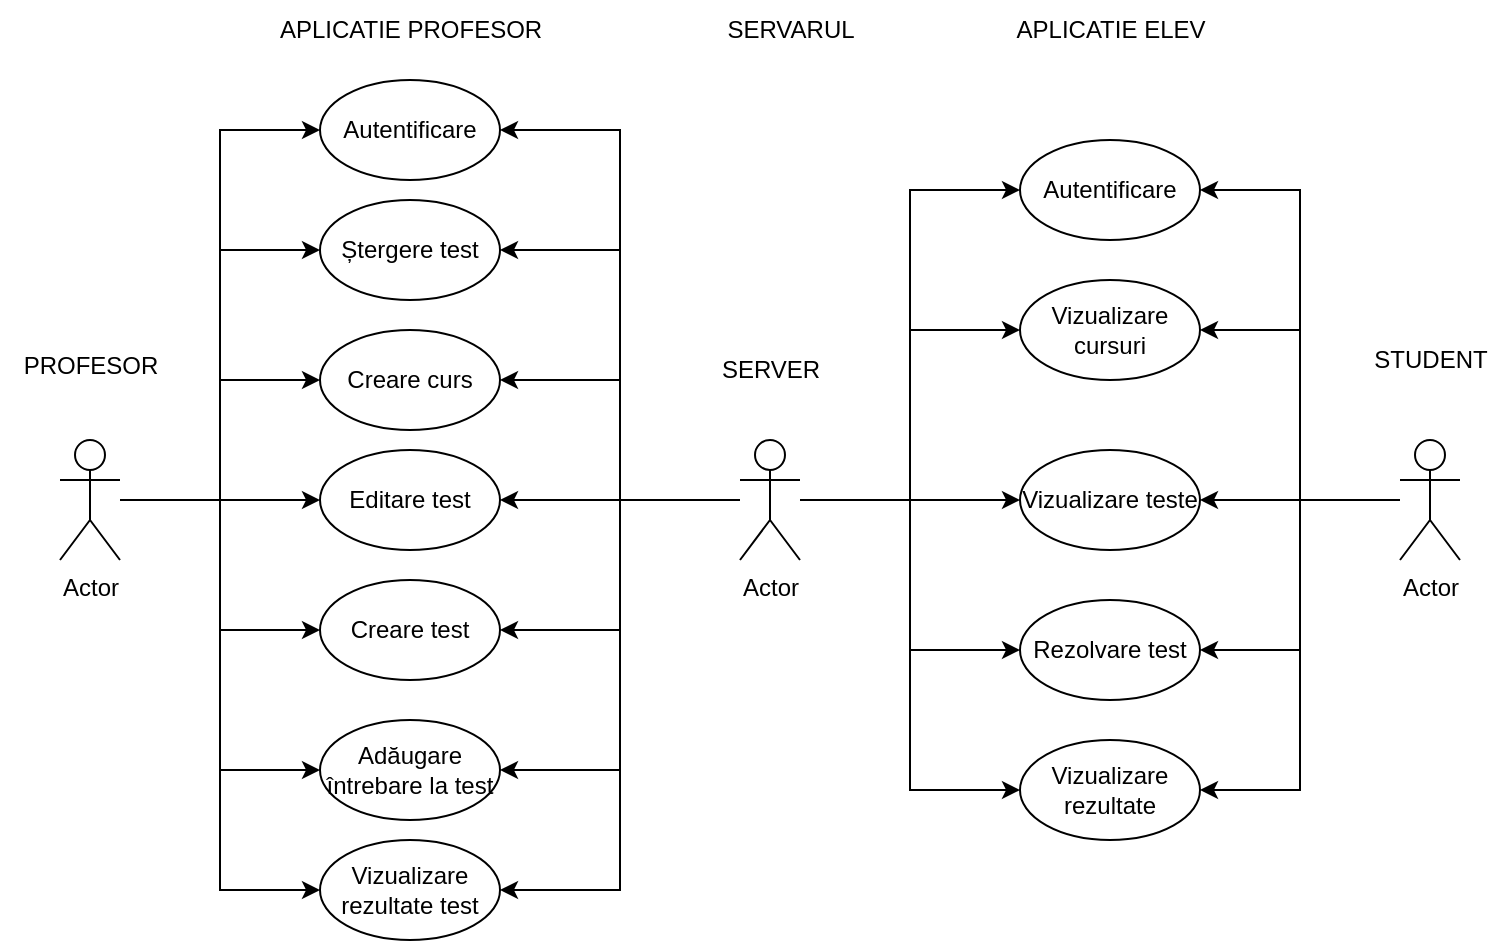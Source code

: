 <mxfile version="21.1.0" type="device">
  <diagram name="Page-1" id="2ca16b54-16f6-2749-3443-fa8db7711227">
    <mxGraphModel dx="1902" dy="558" grid="1" gridSize="10" guides="1" tooltips="1" connect="1" arrows="1" fold="1" page="0" pageScale="1" pageWidth="1100" pageHeight="850" background="none" math="0" shadow="0">
      <root>
        <mxCell id="0" />
        <mxCell id="1" parent="0" />
        <mxCell id="2sXb2ntrMHZdO7eoZhYg-17" style="edgeStyle=orthogonalEdgeStyle;rounded=0;orthogonalLoop=1;jettySize=auto;html=1;entryX=0;entryY=0.5;entryDx=0;entryDy=0;" edge="1" parent="1" source="2sXb2ntrMHZdO7eoZhYg-1" target="2sXb2ntrMHZdO7eoZhYg-10">
          <mxGeometry relative="1" as="geometry">
            <Array as="points">
              <mxPoint x="40" y="520" />
              <mxPoint x="40" y="335" />
            </Array>
          </mxGeometry>
        </mxCell>
        <mxCell id="2sXb2ntrMHZdO7eoZhYg-18" style="edgeStyle=orthogonalEdgeStyle;rounded=0;orthogonalLoop=1;jettySize=auto;html=1;entryX=0;entryY=0.5;entryDx=0;entryDy=0;" edge="1" parent="1" source="2sXb2ntrMHZdO7eoZhYg-1" target="2sXb2ntrMHZdO7eoZhYg-11">
          <mxGeometry relative="1" as="geometry" />
        </mxCell>
        <mxCell id="2sXb2ntrMHZdO7eoZhYg-20" style="edgeStyle=orthogonalEdgeStyle;rounded=0;orthogonalLoop=1;jettySize=auto;html=1;entryX=0;entryY=0.5;entryDx=0;entryDy=0;" edge="1" parent="1" source="2sXb2ntrMHZdO7eoZhYg-1" target="2sXb2ntrMHZdO7eoZhYg-14">
          <mxGeometry relative="1" as="geometry" />
        </mxCell>
        <mxCell id="2sXb2ntrMHZdO7eoZhYg-21" style="edgeStyle=orthogonalEdgeStyle;rounded=0;orthogonalLoop=1;jettySize=auto;html=1;entryX=0;entryY=0.5;entryDx=0;entryDy=0;" edge="1" parent="1" source="2sXb2ntrMHZdO7eoZhYg-1" target="2sXb2ntrMHZdO7eoZhYg-13">
          <mxGeometry relative="1" as="geometry" />
        </mxCell>
        <mxCell id="2sXb2ntrMHZdO7eoZhYg-22" style="edgeStyle=orthogonalEdgeStyle;rounded=0;orthogonalLoop=1;jettySize=auto;html=1;entryX=0;entryY=0.5;entryDx=0;entryDy=0;" edge="1" parent="1" source="2sXb2ntrMHZdO7eoZhYg-1" target="2sXb2ntrMHZdO7eoZhYg-12">
          <mxGeometry relative="1" as="geometry" />
        </mxCell>
        <mxCell id="2sXb2ntrMHZdO7eoZhYg-25" style="edgeStyle=orthogonalEdgeStyle;rounded=0;orthogonalLoop=1;jettySize=auto;html=1;entryX=0;entryY=0.5;entryDx=0;entryDy=0;" edge="1" parent="1" source="2sXb2ntrMHZdO7eoZhYg-1" target="2sXb2ntrMHZdO7eoZhYg-23">
          <mxGeometry relative="1" as="geometry" />
        </mxCell>
        <mxCell id="2sXb2ntrMHZdO7eoZhYg-27" style="edgeStyle=orthogonalEdgeStyle;rounded=0;orthogonalLoop=1;jettySize=auto;html=1;entryX=0;entryY=0.5;entryDx=0;entryDy=0;" edge="1" parent="1" source="2sXb2ntrMHZdO7eoZhYg-1" target="2sXb2ntrMHZdO7eoZhYg-26">
          <mxGeometry relative="1" as="geometry" />
        </mxCell>
        <mxCell id="2sXb2ntrMHZdO7eoZhYg-1" value="Actor" style="shape=umlActor;verticalLabelPosition=bottom;verticalAlign=top;html=1;outlineConnect=0;" vertex="1" parent="1">
          <mxGeometry x="-40" y="490" width="30" height="60" as="geometry" />
        </mxCell>
        <mxCell id="2sXb2ntrMHZdO7eoZhYg-7" value="&lt;div&gt;PROFESOR&lt;/div&gt;&lt;div&gt;&lt;br&gt;&lt;/div&gt;" style="text;html=1;align=center;verticalAlign=middle;resizable=0;points=[];autosize=1;strokeColor=none;fillColor=none;" vertex="1" parent="1">
          <mxGeometry x="-70" y="440" width="90" height="40" as="geometry" />
        </mxCell>
        <mxCell id="2sXb2ntrMHZdO7eoZhYg-10" value="Autentificare" style="ellipse;whiteSpace=wrap;html=1;" vertex="1" parent="1">
          <mxGeometry x="90" y="310" width="90" height="50" as="geometry" />
        </mxCell>
        <mxCell id="2sXb2ntrMHZdO7eoZhYg-11" value="Creare curs" style="ellipse;whiteSpace=wrap;html=1;" vertex="1" parent="1">
          <mxGeometry x="90" y="435" width="90" height="50" as="geometry" />
        </mxCell>
        <mxCell id="2sXb2ntrMHZdO7eoZhYg-12" value="Creare test" style="ellipse;whiteSpace=wrap;html=1;" vertex="1" parent="1">
          <mxGeometry x="90" y="560" width="90" height="50" as="geometry" />
        </mxCell>
        <mxCell id="2sXb2ntrMHZdO7eoZhYg-13" value="Vizualizare rezultate test" style="ellipse;whiteSpace=wrap;html=1;" vertex="1" parent="1">
          <mxGeometry x="90" y="690" width="90" height="50" as="geometry" />
        </mxCell>
        <mxCell id="2sXb2ntrMHZdO7eoZhYg-14" value="Adăugare întrebare la test" style="ellipse;whiteSpace=wrap;html=1;" vertex="1" parent="1">
          <mxGeometry x="90" y="630" width="90" height="50" as="geometry" />
        </mxCell>
        <mxCell id="2sXb2ntrMHZdO7eoZhYg-23" value="Editare test" style="ellipse;whiteSpace=wrap;html=1;" vertex="1" parent="1">
          <mxGeometry x="90" y="495" width="90" height="50" as="geometry" />
        </mxCell>
        <mxCell id="2sXb2ntrMHZdO7eoZhYg-26" value="Ștergere test" style="ellipse;whiteSpace=wrap;html=1;" vertex="1" parent="1">
          <mxGeometry x="90" y="370" width="90" height="50" as="geometry" />
        </mxCell>
        <mxCell id="2sXb2ntrMHZdO7eoZhYg-42" style="edgeStyle=orthogonalEdgeStyle;rounded=0;orthogonalLoop=1;jettySize=auto;html=1;entryX=1;entryY=0.5;entryDx=0;entryDy=0;" edge="1" parent="1" source="2sXb2ntrMHZdO7eoZhYg-28" target="2sXb2ntrMHZdO7eoZhYg-10">
          <mxGeometry relative="1" as="geometry" />
        </mxCell>
        <mxCell id="2sXb2ntrMHZdO7eoZhYg-43" style="edgeStyle=orthogonalEdgeStyle;rounded=0;orthogonalLoop=1;jettySize=auto;html=1;entryX=1;entryY=0.5;entryDx=0;entryDy=0;" edge="1" parent="1" source="2sXb2ntrMHZdO7eoZhYg-28" target="2sXb2ntrMHZdO7eoZhYg-26">
          <mxGeometry relative="1" as="geometry" />
        </mxCell>
        <mxCell id="2sXb2ntrMHZdO7eoZhYg-46" style="edgeStyle=orthogonalEdgeStyle;rounded=0;orthogonalLoop=1;jettySize=auto;html=1;entryX=1;entryY=0.5;entryDx=0;entryDy=0;" edge="1" parent="1" source="2sXb2ntrMHZdO7eoZhYg-28" target="2sXb2ntrMHZdO7eoZhYg-12">
          <mxGeometry relative="1" as="geometry" />
        </mxCell>
        <mxCell id="2sXb2ntrMHZdO7eoZhYg-47" style="edgeStyle=orthogonalEdgeStyle;rounded=0;orthogonalLoop=1;jettySize=auto;html=1;entryX=1;entryY=0.5;entryDx=0;entryDy=0;" edge="1" parent="1" source="2sXb2ntrMHZdO7eoZhYg-28" target="2sXb2ntrMHZdO7eoZhYg-14">
          <mxGeometry relative="1" as="geometry" />
        </mxCell>
        <mxCell id="2sXb2ntrMHZdO7eoZhYg-48" style="edgeStyle=orthogonalEdgeStyle;rounded=0;orthogonalLoop=1;jettySize=auto;html=1;entryX=1;entryY=0.5;entryDx=0;entryDy=0;" edge="1" parent="1" source="2sXb2ntrMHZdO7eoZhYg-28" target="2sXb2ntrMHZdO7eoZhYg-13">
          <mxGeometry relative="1" as="geometry" />
        </mxCell>
        <mxCell id="2sXb2ntrMHZdO7eoZhYg-50" style="edgeStyle=orthogonalEdgeStyle;rounded=0;orthogonalLoop=1;jettySize=auto;html=1;entryX=1;entryY=0.5;entryDx=0;entryDy=0;" edge="1" parent="1" source="2sXb2ntrMHZdO7eoZhYg-28" target="2sXb2ntrMHZdO7eoZhYg-23">
          <mxGeometry relative="1" as="geometry" />
        </mxCell>
        <mxCell id="2sXb2ntrMHZdO7eoZhYg-51" style="edgeStyle=orthogonalEdgeStyle;rounded=0;orthogonalLoop=1;jettySize=auto;html=1;entryX=1;entryY=0.5;entryDx=0;entryDy=0;" edge="1" parent="1" source="2sXb2ntrMHZdO7eoZhYg-28" target="2sXb2ntrMHZdO7eoZhYg-11">
          <mxGeometry relative="1" as="geometry" />
        </mxCell>
        <mxCell id="2sXb2ntrMHZdO7eoZhYg-52" style="edgeStyle=orthogonalEdgeStyle;rounded=0;orthogonalLoop=1;jettySize=auto;html=1;entryX=0;entryY=0.5;entryDx=0;entryDy=0;" edge="1" parent="1" source="2sXb2ntrMHZdO7eoZhYg-28" target="2sXb2ntrMHZdO7eoZhYg-32">
          <mxGeometry relative="1" as="geometry" />
        </mxCell>
        <mxCell id="2sXb2ntrMHZdO7eoZhYg-53" style="edgeStyle=orthogonalEdgeStyle;rounded=0;orthogonalLoop=1;jettySize=auto;html=1;entryX=0;entryY=0.5;entryDx=0;entryDy=0;" edge="1" parent="1" source="2sXb2ntrMHZdO7eoZhYg-28" target="2sXb2ntrMHZdO7eoZhYg-33">
          <mxGeometry relative="1" as="geometry" />
        </mxCell>
        <mxCell id="2sXb2ntrMHZdO7eoZhYg-54" style="edgeStyle=orthogonalEdgeStyle;rounded=0;orthogonalLoop=1;jettySize=auto;html=1;" edge="1" parent="1" source="2sXb2ntrMHZdO7eoZhYg-28" target="2sXb2ntrMHZdO7eoZhYg-34">
          <mxGeometry relative="1" as="geometry" />
        </mxCell>
        <mxCell id="2sXb2ntrMHZdO7eoZhYg-55" style="edgeStyle=orthogonalEdgeStyle;rounded=0;orthogonalLoop=1;jettySize=auto;html=1;entryX=0;entryY=0.5;entryDx=0;entryDy=0;" edge="1" parent="1" source="2sXb2ntrMHZdO7eoZhYg-28" target="2sXb2ntrMHZdO7eoZhYg-35">
          <mxGeometry relative="1" as="geometry" />
        </mxCell>
        <mxCell id="2sXb2ntrMHZdO7eoZhYg-56" style="edgeStyle=orthogonalEdgeStyle;rounded=0;orthogonalLoop=1;jettySize=auto;html=1;entryX=0;entryY=0.5;entryDx=0;entryDy=0;" edge="1" parent="1" source="2sXb2ntrMHZdO7eoZhYg-28" target="2sXb2ntrMHZdO7eoZhYg-36">
          <mxGeometry relative="1" as="geometry" />
        </mxCell>
        <mxCell id="2sXb2ntrMHZdO7eoZhYg-28" value="Actor" style="shape=umlActor;verticalLabelPosition=bottom;verticalAlign=top;html=1;outlineConnect=0;" vertex="1" parent="1">
          <mxGeometry x="300" y="490" width="30" height="60" as="geometry" />
        </mxCell>
        <mxCell id="2sXb2ntrMHZdO7eoZhYg-29" value="SERVER" style="text;html=1;align=center;verticalAlign=middle;resizable=0;points=[];autosize=1;strokeColor=none;fillColor=none;" vertex="1" parent="1">
          <mxGeometry x="280" y="440" width="70" height="30" as="geometry" />
        </mxCell>
        <mxCell id="2sXb2ntrMHZdO7eoZhYg-37" style="edgeStyle=orthogonalEdgeStyle;rounded=0;orthogonalLoop=1;jettySize=auto;html=1;entryX=1;entryY=0.5;entryDx=0;entryDy=0;" edge="1" parent="1" source="2sXb2ntrMHZdO7eoZhYg-30" target="2sXb2ntrMHZdO7eoZhYg-32">
          <mxGeometry relative="1" as="geometry" />
        </mxCell>
        <mxCell id="2sXb2ntrMHZdO7eoZhYg-38" style="edgeStyle=orthogonalEdgeStyle;rounded=0;orthogonalLoop=1;jettySize=auto;html=1;entryX=1;entryY=0.5;entryDx=0;entryDy=0;" edge="1" parent="1" source="2sXb2ntrMHZdO7eoZhYg-30" target="2sXb2ntrMHZdO7eoZhYg-33">
          <mxGeometry relative="1" as="geometry" />
        </mxCell>
        <mxCell id="2sXb2ntrMHZdO7eoZhYg-39" style="edgeStyle=orthogonalEdgeStyle;rounded=0;orthogonalLoop=1;jettySize=auto;html=1;entryX=1;entryY=0.5;entryDx=0;entryDy=0;" edge="1" parent="1" source="2sXb2ntrMHZdO7eoZhYg-30" target="2sXb2ntrMHZdO7eoZhYg-34">
          <mxGeometry relative="1" as="geometry" />
        </mxCell>
        <mxCell id="2sXb2ntrMHZdO7eoZhYg-40" style="edgeStyle=orthogonalEdgeStyle;rounded=0;orthogonalLoop=1;jettySize=auto;html=1;entryX=1;entryY=0.5;entryDx=0;entryDy=0;" edge="1" parent="1" source="2sXb2ntrMHZdO7eoZhYg-30" target="2sXb2ntrMHZdO7eoZhYg-35">
          <mxGeometry relative="1" as="geometry" />
        </mxCell>
        <mxCell id="2sXb2ntrMHZdO7eoZhYg-41" style="edgeStyle=orthogonalEdgeStyle;rounded=0;orthogonalLoop=1;jettySize=auto;html=1;entryX=1;entryY=0.5;entryDx=0;entryDy=0;" edge="1" parent="1" source="2sXb2ntrMHZdO7eoZhYg-30" target="2sXb2ntrMHZdO7eoZhYg-36">
          <mxGeometry relative="1" as="geometry" />
        </mxCell>
        <mxCell id="2sXb2ntrMHZdO7eoZhYg-30" value="Actor" style="shape=umlActor;verticalLabelPosition=bottom;verticalAlign=top;html=1;outlineConnect=0;" vertex="1" parent="1">
          <mxGeometry x="630" y="490" width="30" height="60" as="geometry" />
        </mxCell>
        <mxCell id="2sXb2ntrMHZdO7eoZhYg-31" value="STUDENT" style="text;html=1;align=center;verticalAlign=middle;resizable=0;points=[];autosize=1;strokeColor=none;fillColor=none;" vertex="1" parent="1">
          <mxGeometry x="605" y="435" width="80" height="30" as="geometry" />
        </mxCell>
        <mxCell id="2sXb2ntrMHZdO7eoZhYg-32" value="Autentificare" style="ellipse;whiteSpace=wrap;html=1;" vertex="1" parent="1">
          <mxGeometry x="440" y="340" width="90" height="50" as="geometry" />
        </mxCell>
        <mxCell id="2sXb2ntrMHZdO7eoZhYg-33" value="Vizualizare cursuri " style="ellipse;whiteSpace=wrap;html=1;" vertex="1" parent="1">
          <mxGeometry x="440" y="410" width="90" height="50" as="geometry" />
        </mxCell>
        <mxCell id="2sXb2ntrMHZdO7eoZhYg-34" value="Vizualizare teste" style="ellipse;whiteSpace=wrap;html=1;" vertex="1" parent="1">
          <mxGeometry x="440" y="495" width="90" height="50" as="geometry" />
        </mxCell>
        <mxCell id="2sXb2ntrMHZdO7eoZhYg-35" value="Rezolvare test" style="ellipse;whiteSpace=wrap;html=1;" vertex="1" parent="1">
          <mxGeometry x="440" y="570" width="90" height="50" as="geometry" />
        </mxCell>
        <mxCell id="2sXb2ntrMHZdO7eoZhYg-36" value="Vizualizare rezultate" style="ellipse;whiteSpace=wrap;html=1;" vertex="1" parent="1">
          <mxGeometry x="440" y="640" width="90" height="50" as="geometry" />
        </mxCell>
        <mxCell id="2sXb2ntrMHZdO7eoZhYg-57" value="&lt;div&gt;APLICATIE PROFESOR&lt;/div&gt;" style="text;html=1;align=center;verticalAlign=middle;resizable=0;points=[];autosize=1;strokeColor=none;fillColor=none;" vertex="1" parent="1">
          <mxGeometry x="60" y="270" width="150" height="30" as="geometry" />
        </mxCell>
        <mxCell id="2sXb2ntrMHZdO7eoZhYg-58" value="APLICATIE ELEV" style="text;html=1;align=center;verticalAlign=middle;resizable=0;points=[];autosize=1;strokeColor=none;fillColor=none;" vertex="1" parent="1">
          <mxGeometry x="430" y="270" width="110" height="30" as="geometry" />
        </mxCell>
        <mxCell id="2sXb2ntrMHZdO7eoZhYg-59" value="SERVARUL" style="text;html=1;align=center;verticalAlign=middle;resizable=0;points=[];autosize=1;strokeColor=none;fillColor=none;" vertex="1" parent="1">
          <mxGeometry x="280" y="270" width="90" height="30" as="geometry" />
        </mxCell>
      </root>
    </mxGraphModel>
  </diagram>
</mxfile>
